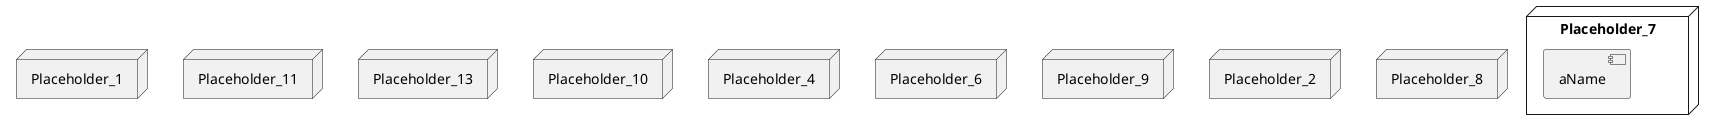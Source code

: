 @startuml
skinparam fixCircleLabelOverlapping true
node Placeholder_7 {
[aName] [[corona-warn-app-cwa-server.system#_yGnHNrw4Ee6kBqDCSpQY-g]]
}
node Placeholder_1 {
[aName] [[corona-warn-app-cwa-server.system#_yGnHNrw4Ee6kBqDCSpQY-g]]
}
node Placeholder_11 {
[aName] [[corona-warn-app-cwa-server.system#_yGnHNrw4Ee6kBqDCSpQY-g]]
}
node Placeholder_13 {
[aName] [[corona-warn-app-cwa-server.system#_yGnHNrw4Ee6kBqDCSpQY-g]]
}
node Placeholder_10 {
[aName] [[corona-warn-app-cwa-server.system#_yGnHNrw4Ee6kBqDCSpQY-g]]
}
node Placeholder_4 {
[aName] [[corona-warn-app-cwa-server.system#_yGnHNrw4Ee6kBqDCSpQY-g]]
}
node Placeholder_6 {
[aName] [[corona-warn-app-cwa-server.system#_yGnHNrw4Ee6kBqDCSpQY-g]]
}
node Placeholder_9 {
[aName] [[corona-warn-app-cwa-server.system#_yGnHNrw4Ee6kBqDCSpQY-g]]
}
node Placeholder_2 {
[aName] [[corona-warn-app-cwa-server.system#_yGnHNrw4Ee6kBqDCSpQY-g]]
}
node Placeholder_8 {
[aName] [[corona-warn-app-cwa-server.system#_yGnHNrw4Ee6kBqDCSpQY-g]]
}

@enduml

